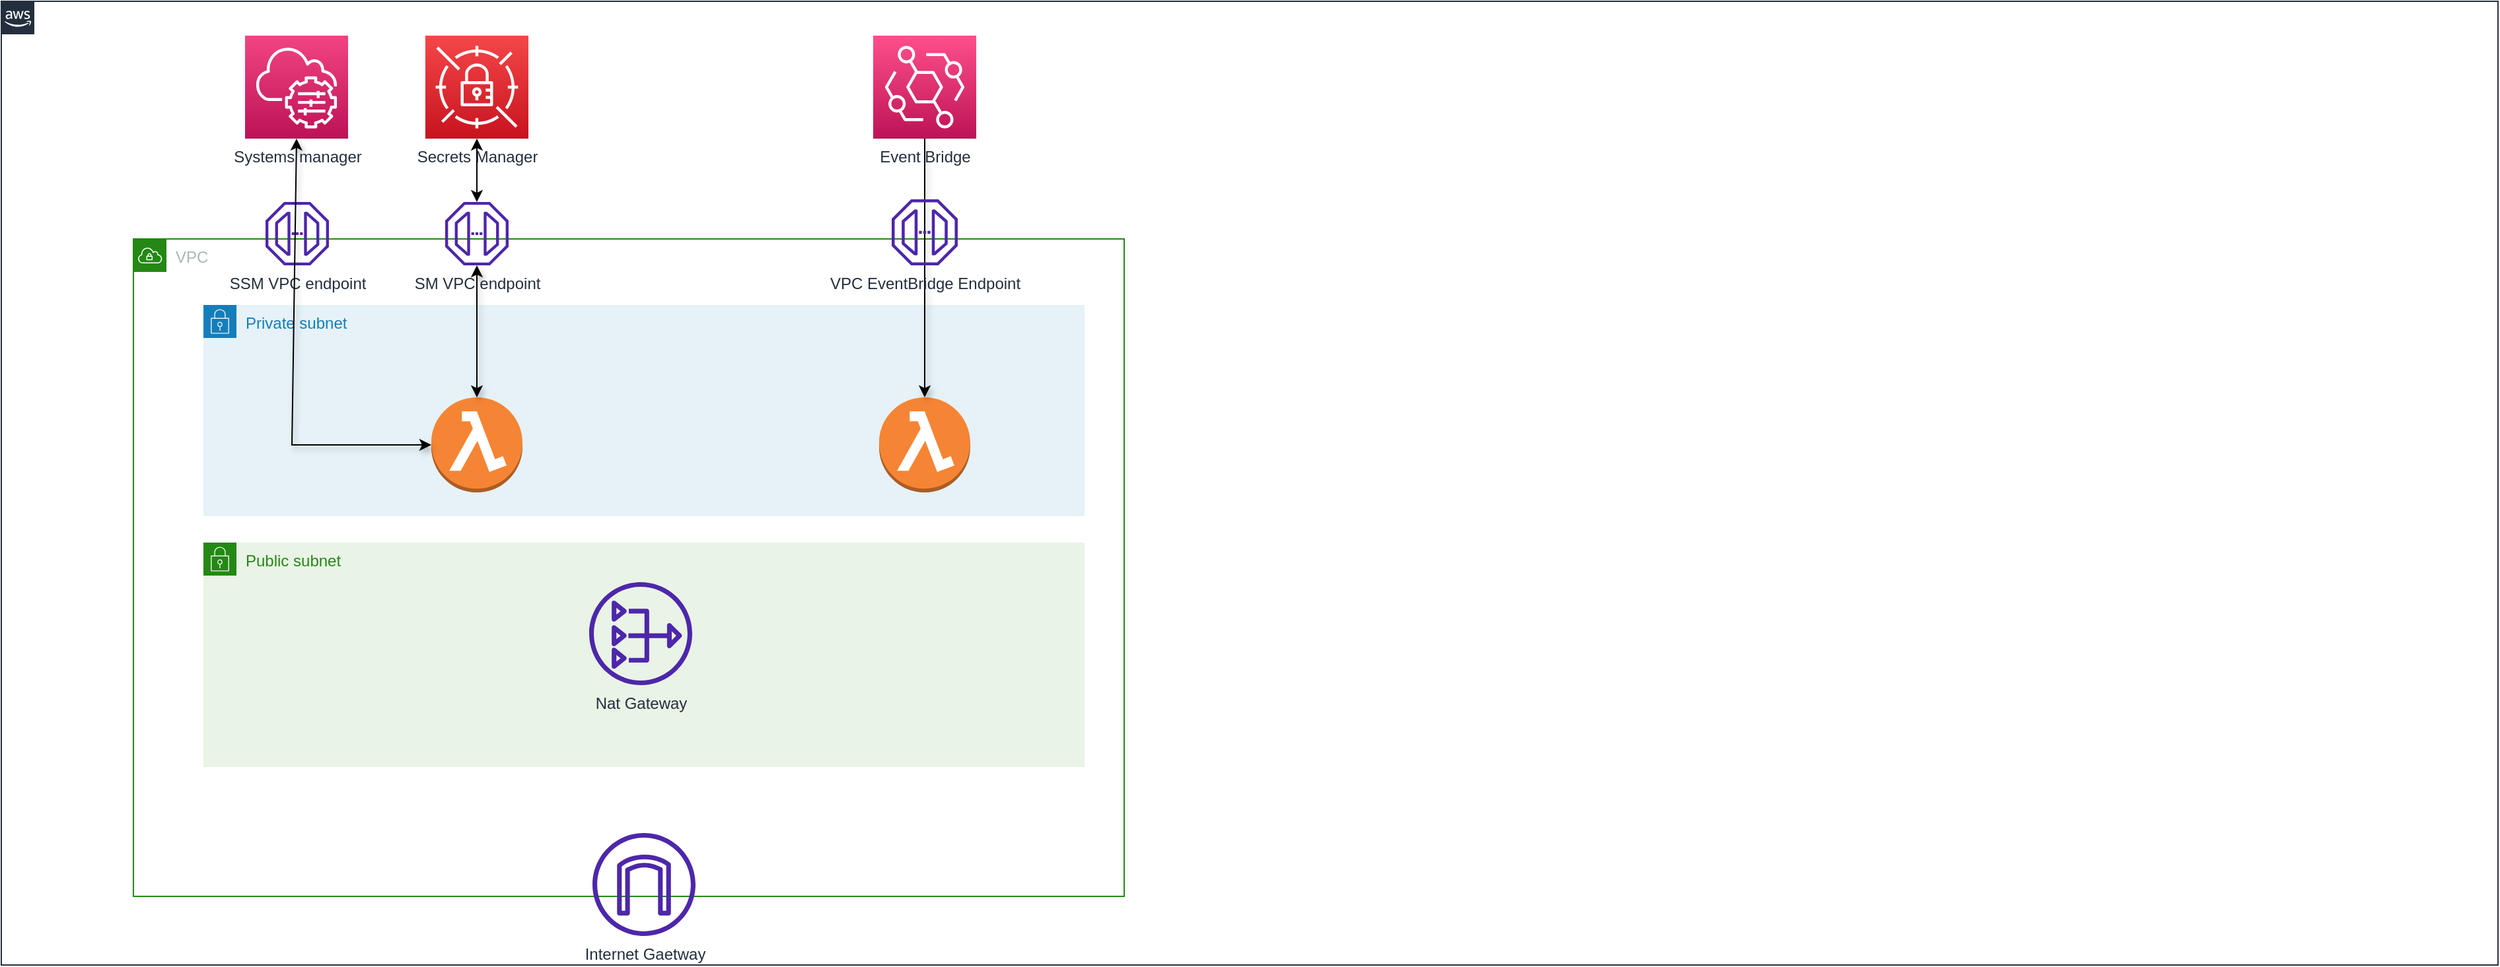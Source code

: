 <mxfile version="21.0.2" type="device"><diagram id="Ht1M8jgEwFfnCIfOTk4-" name="Page-1"><mxGraphModel dx="2049" dy="2791" grid="1" gridSize="10" guides="1" tooltips="1" connect="1" arrows="1" fold="1" page="1" pageScale="1" pageWidth="1169" pageHeight="827" math="0" shadow="0"><root><mxCell id="0"/><mxCell id="1" parent="0"/><mxCell id="UEzPUAAOIrF-is8g5C7q-175" value="" style="points=[[0,0],[0.25,0],[0.5,0],[0.75,0],[1,0],[1,0.25],[1,0.5],[1,0.75],[1,1],[0.75,1],[0.5,1],[0.25,1],[0,1],[0,0.75],[0,0.5],[0,0.25]];outlineConnect=0;gradientColor=none;html=1;whiteSpace=wrap;fontSize=12;fontStyle=0;shape=mxgraph.aws4.group;grIcon=mxgraph.aws4.group_aws_cloud_alt;strokeColor=#232F3E;fillColor=none;verticalAlign=top;align=left;spacingLeft=30;fontColor=#232F3E;dashed=0;labelBackgroundColor=#ffffff;container=1;pointerEvents=0;collapsible=0;recursiveResize=0;" parent="1" vertex="1"><mxGeometry x="140" y="-1170" width="1890" height="730" as="geometry"/></mxCell><mxCell id="KjX4z0qDal0Buog0-SzA-17" value="VPC" style="points=[[0,0],[0.25,0],[0.5,0],[0.75,0],[1,0],[1,0.25],[1,0.5],[1,0.75],[1,1],[0.75,1],[0.5,1],[0.25,1],[0,1],[0,0.75],[0,0.5],[0,0.25]];outlineConnect=0;gradientColor=none;html=1;whiteSpace=wrap;fontSize=12;fontStyle=0;container=1;pointerEvents=0;collapsible=0;recursiveResize=0;shape=mxgraph.aws4.group;grIcon=mxgraph.aws4.group_vpc;strokeColor=#248814;fillColor=none;verticalAlign=top;align=left;spacingLeft=30;fontColor=#AAB7B8;dashed=0;" parent="UEzPUAAOIrF-is8g5C7q-175" vertex="1"><mxGeometry x="100" y="180" width="750" height="498" as="geometry"/></mxCell><mxCell id="KjX4z0qDal0Buog0-SzA-19" value="Private subnet" style="points=[[0,0],[0.25,0],[0.5,0],[0.75,0],[1,0],[1,0.25],[1,0.5],[1,0.75],[1,1],[0.75,1],[0.5,1],[0.25,1],[0,1],[0,0.75],[0,0.5],[0,0.25]];outlineConnect=0;gradientColor=none;html=1;whiteSpace=wrap;fontSize=12;fontStyle=0;container=1;pointerEvents=0;collapsible=0;recursiveResize=0;shape=mxgraph.aws4.group;grIcon=mxgraph.aws4.group_security_group;grStroke=0;strokeColor=#147EBA;fillColor=#E6F2F8;verticalAlign=top;align=left;spacingLeft=30;fontColor=#147EBA;dashed=0;" parent="KjX4z0qDal0Buog0-SzA-17" vertex="1"><mxGeometry x="53" y="50" width="667" height="160" as="geometry"/></mxCell><mxCell id="KjX4z0qDal0Buog0-SzA-31" value="" style="outlineConnect=0;dashed=0;verticalLabelPosition=bottom;verticalAlign=top;align=center;html=1;shape=mxgraph.aws3.lambda_function;fillColor=#F58534;gradientColor=none;" parent="KjX4z0qDal0Buog0-SzA-19" vertex="1"><mxGeometry x="511.5" y="70" width="69" height="72" as="geometry"/></mxCell><mxCell id="KjX4z0qDal0Buog0-SzA-20" value="" style="outlineConnect=0;dashed=0;verticalLabelPosition=bottom;verticalAlign=top;align=center;html=1;shape=mxgraph.aws3.lambda_function;fillColor=#F58534;gradientColor=none;" parent="KjX4z0qDal0Buog0-SzA-19" vertex="1"><mxGeometry x="172.5" y="70" width="69" height="72" as="geometry"/></mxCell><mxCell id="KjX4z0qDal0Buog0-SzA-22" value="Public subnet" style="points=[[0,0],[0.25,0],[0.5,0],[0.75,0],[1,0],[1,0.25],[1,0.5],[1,0.75],[1,1],[0.75,1],[0.5,1],[0.25,1],[0,1],[0,0.75],[0,0.5],[0,0.25]];outlineConnect=0;gradientColor=none;html=1;whiteSpace=wrap;fontSize=12;fontStyle=0;container=1;pointerEvents=0;collapsible=0;recursiveResize=0;shape=mxgraph.aws4.group;grIcon=mxgraph.aws4.group_security_group;grStroke=0;strokeColor=#248814;fillColor=#E9F3E6;verticalAlign=top;align=left;spacingLeft=30;fontColor=#248814;dashed=0;" parent="KjX4z0qDal0Buog0-SzA-17" vertex="1"><mxGeometry x="53" y="230" width="667" height="170" as="geometry"/></mxCell><mxCell id="KjX4z0qDal0Buog0-SzA-30" value="Nat Gateway" style="sketch=0;outlineConnect=0;fontColor=#232F3E;gradientColor=none;fillColor=#4D27AA;strokeColor=none;dashed=0;verticalLabelPosition=bottom;verticalAlign=top;align=center;html=1;fontSize=12;fontStyle=0;aspect=fixed;pointerEvents=1;shape=mxgraph.aws4.nat_gateway;" parent="KjX4z0qDal0Buog0-SzA-22" vertex="1"><mxGeometry x="292" y="30" width="78" height="78" as="geometry"/></mxCell><mxCell id="KjX4z0qDal0Buog0-SzA-33" value="SSM VPC endpoint" style="sketch=0;outlineConnect=0;fontColor=#232F3E;gradientColor=none;fillColor=#4D27AA;strokeColor=none;dashed=0;verticalLabelPosition=bottom;verticalAlign=top;align=center;html=1;fontSize=12;fontStyle=0;aspect=fixed;pointerEvents=1;shape=mxgraph.aws4.endpoint;" parent="KjX4z0qDal0Buog0-SzA-17" vertex="1"><mxGeometry x="100" y="-28" width="48" height="48" as="geometry"/></mxCell><mxCell id="KjX4z0qDal0Buog0-SzA-27" value="Internet Gaetway" style="sketch=0;outlineConnect=0;fontColor=#232F3E;gradientColor=none;fillColor=#4D27AA;strokeColor=none;dashed=0;verticalLabelPosition=bottom;verticalAlign=top;align=center;html=1;fontSize=12;fontStyle=0;aspect=fixed;pointerEvents=1;shape=mxgraph.aws4.internet_gateway;" parent="KjX4z0qDal0Buog0-SzA-17" vertex="1"><mxGeometry x="347.5" y="450" width="78" height="78" as="geometry"/></mxCell><mxCell id="KjX4z0qDal0Buog0-SzA-46" value="" style="edgeStyle=orthogonalEdgeStyle;rounded=0;orthogonalLoop=1;jettySize=auto;html=1;shadow=1;" parent="UEzPUAAOIrF-is8g5C7q-175" source="KjX4z0qDal0Buog0-SzA-21" target="KjX4z0qDal0Buog0-SzA-31" edge="1"><mxGeometry relative="1" as="geometry"/></mxCell><mxCell id="KjX4z0qDal0Buog0-SzA-21" value="Event Bridge" style="sketch=0;points=[[0,0,0],[0.25,0,0],[0.5,0,0],[0.75,0,0],[1,0,0],[0,1,0],[0.25,1,0],[0.5,1,0],[0.75,1,0],[1,1,0],[0,0.25,0],[0,0.5,0],[0,0.75,0],[1,0.25,0],[1,0.5,0],[1,0.75,0]];outlineConnect=0;fontColor=#232F3E;gradientColor=#FF4F8B;gradientDirection=north;fillColor=#BC1356;strokeColor=#ffffff;dashed=0;verticalLabelPosition=bottom;verticalAlign=top;align=center;html=1;fontSize=12;fontStyle=0;aspect=fixed;shape=mxgraph.aws4.resourceIcon;resIcon=mxgraph.aws4.eventbridge;" parent="UEzPUAAOIrF-is8g5C7q-175" vertex="1"><mxGeometry x="660" y="26" width="78" height="78" as="geometry"/></mxCell><mxCell id="KjX4z0qDal0Buog0-SzA-45" value="" style="endArrow=classic;startArrow=classic;html=1;rounded=0;shadow=1;exitX=0;exitY=0.5;exitDx=0;exitDy=0;exitPerimeter=0;" parent="UEzPUAAOIrF-is8g5C7q-175" source="KjX4z0qDal0Buog0-SzA-20" edge="1"><mxGeometry width="50" height="50" relative="1" as="geometry"><mxPoint x="890" y="380" as="sourcePoint"/><mxPoint x="223.5" y="104" as="targetPoint"/><Array as="points"><mxPoint x="220" y="336"/></Array></mxGeometry></mxCell><mxCell id="Zdt5f8fIIMXu2efcNSw1-11" value="Systems manager" style="sketch=0;points=[[0,0,0],[0.25,0,0],[0.5,0,0],[0.75,0,0],[1,0,0],[0,1,0],[0.25,1,0],[0.5,1,0],[0.75,1,0],[1,1,0],[0,0.25,0],[0,0.5,0],[0,0.75,0],[1,0.25,0],[1,0.5,0],[1,0.75,0]];points=[[0,0,0],[0.25,0,0],[0.5,0,0],[0.75,0,0],[1,0,0],[0,1,0],[0.25,1,0],[0.5,1,0],[0.75,1,0],[1,1,0],[0,0.25,0],[0,0.5,0],[0,0.75,0],[1,0.25,0],[1,0.5,0],[1,0.75,0]];outlineConnect=0;fontColor=#232F3E;gradientColor=#F34482;gradientDirection=north;fillColor=#BC1356;strokeColor=#ffffff;dashed=0;verticalLabelPosition=bottom;verticalAlign=top;align=center;html=1;fontSize=12;fontStyle=0;aspect=fixed;shape=mxgraph.aws4.resourceIcon;resIcon=mxgraph.aws4.systems_manager;" parent="UEzPUAAOIrF-is8g5C7q-175" vertex="1"><mxGeometry x="184.5" y="26" width="78" height="78" as="geometry"/></mxCell><mxCell id="PjOFX9N3EF_8WBGkIi3j-1" value="VPC EventBridge Endpoint" style="sketch=0;outlineConnect=0;fontColor=#232F3E;gradientColor=none;fillColor=#4D27AA;strokeColor=none;dashed=0;verticalLabelPosition=bottom;verticalAlign=top;align=center;html=1;fontSize=12;fontStyle=0;aspect=fixed;pointerEvents=1;shape=mxgraph.aws4.endpoint;" parent="UEzPUAAOIrF-is8g5C7q-175" vertex="1"><mxGeometry x="674" y="150" width="50" height="50" as="geometry"/></mxCell><mxCell id="JnIR6o9IFkEX1IDH2Zha-13" value="Secrets Manager" style="sketch=0;points=[[0,0,0],[0.25,0,0],[0.5,0,0],[0.75,0,0],[1,0,0],[0,1,0],[0.25,1,0],[0.5,1,0],[0.75,1,0],[1,1,0],[0,0.25,0],[0,0.5,0],[0,0.75,0],[1,0.25,0],[1,0.5,0],[1,0.75,0]];outlineConnect=0;fontColor=#232F3E;gradientColor=#F54749;gradientDirection=north;fillColor=#C7131F;strokeColor=#ffffff;dashed=0;verticalLabelPosition=bottom;verticalAlign=top;align=center;html=1;fontSize=12;fontStyle=0;aspect=fixed;shape=mxgraph.aws4.resourceIcon;resIcon=mxgraph.aws4.secrets_manager;" parent="UEzPUAAOIrF-is8g5C7q-175" vertex="1"><mxGeometry x="321" y="26" width="78" height="78" as="geometry"/></mxCell><mxCell id="JnIR6o9IFkEX1IDH2Zha-14" value="SM VPC endpoint" style="sketch=0;outlineConnect=0;fontColor=#232F3E;gradientColor=none;fillColor=#4D27AA;strokeColor=none;dashed=0;verticalLabelPosition=bottom;verticalAlign=top;align=center;html=1;fontSize=12;fontStyle=0;aspect=fixed;pointerEvents=1;shape=mxgraph.aws4.endpoint;" parent="UEzPUAAOIrF-is8g5C7q-175" vertex="1"><mxGeometry x="336" y="152" width="48" height="48" as="geometry"/></mxCell><mxCell id="JnIR6o9IFkEX1IDH2Zha-16" value="" style="endArrow=classic;startArrow=classic;html=1;rounded=0;entryX=0.5;entryY=1;entryDx=0;entryDy=0;entryPerimeter=0;" parent="UEzPUAAOIrF-is8g5C7q-175" source="JnIR6o9IFkEX1IDH2Zha-14" target="JnIR6o9IFkEX1IDH2Zha-13" edge="1"><mxGeometry width="50" height="50" relative="1" as="geometry"><mxPoint x="430" y="170" as="sourcePoint"/><mxPoint x="480" y="120" as="targetPoint"/></mxGeometry></mxCell><mxCell id="JnIR6o9IFkEX1IDH2Zha-17" value="" style="endArrow=classic;startArrow=classic;html=1;rounded=0;shadow=1;exitX=0.5;exitY=0;exitDx=0;exitDy=0;exitPerimeter=0;" parent="UEzPUAAOIrF-is8g5C7q-175" source="KjX4z0qDal0Buog0-SzA-20" target="JnIR6o9IFkEX1IDH2Zha-14" edge="1"><mxGeometry width="50" height="50" relative="1" as="geometry"><mxPoint x="233.5" y="850" as="sourcePoint"/><mxPoint x="233.5" y="382" as="targetPoint"/><Array as="points"/></mxGeometry></mxCell></root></mxGraphModel></diagram></mxfile>
